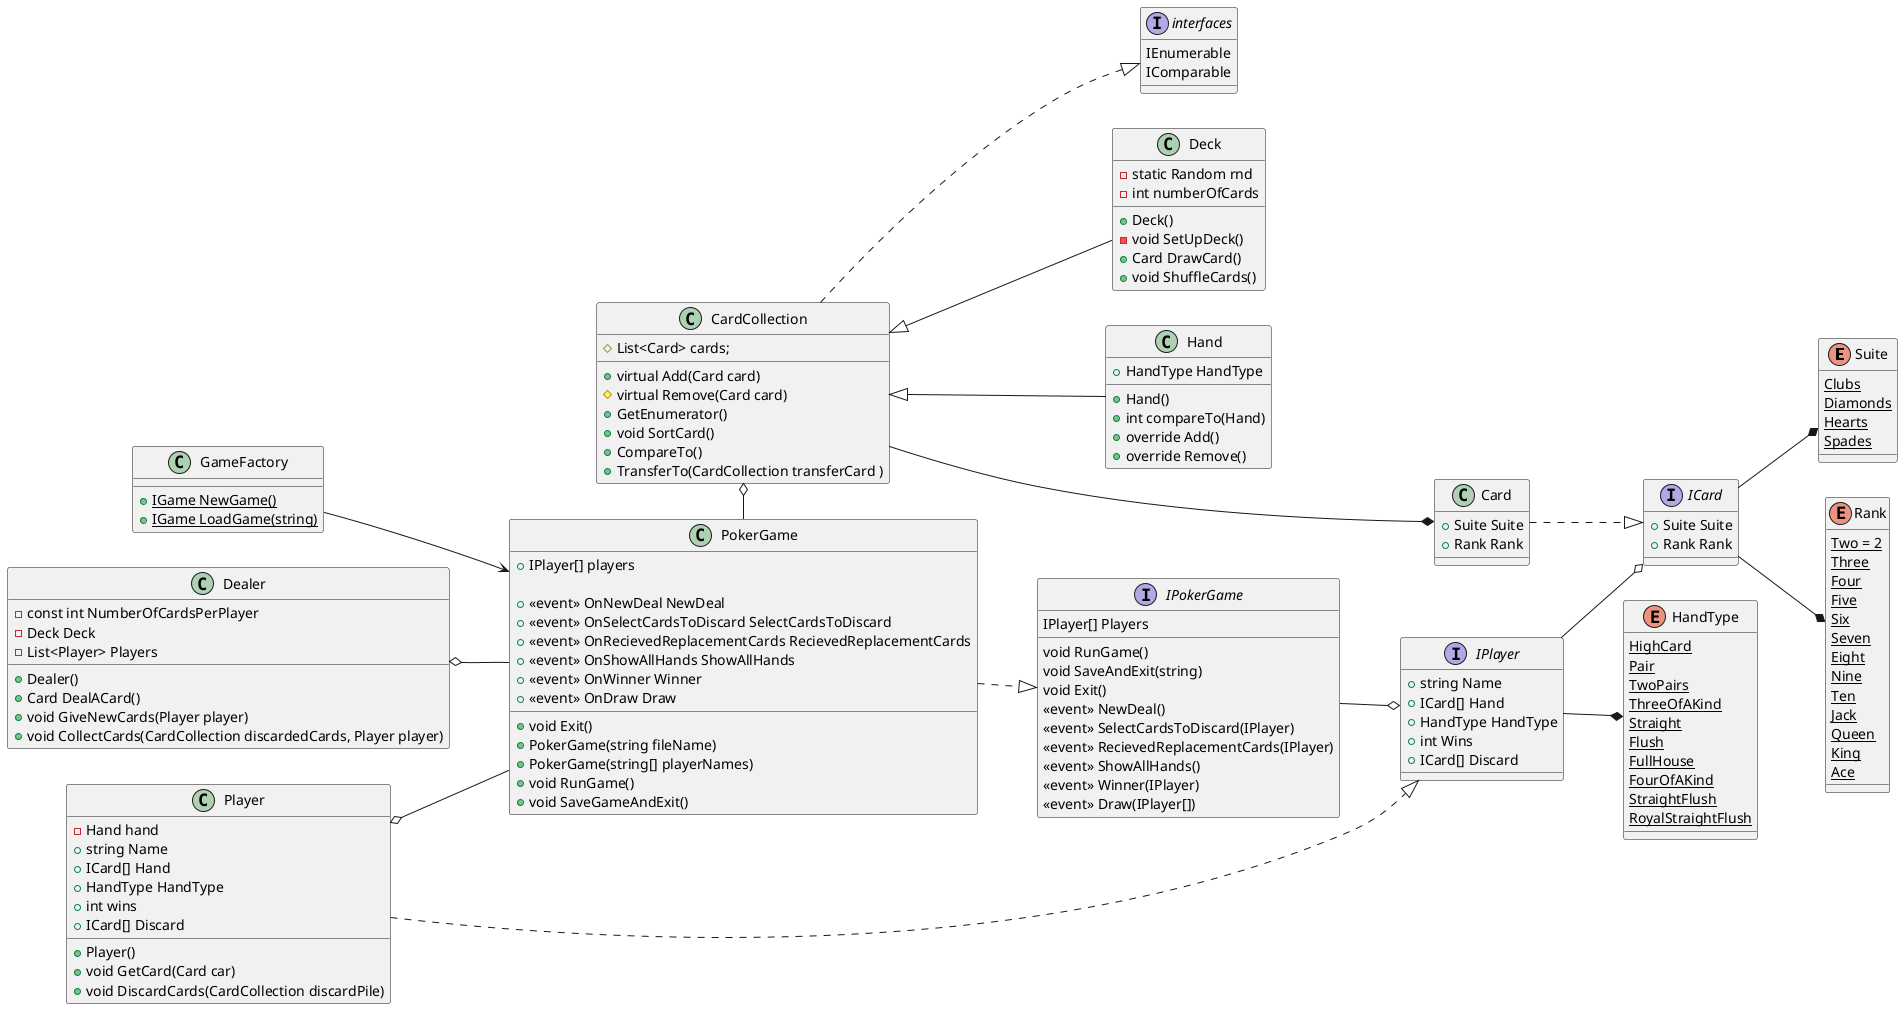 @startuml

left to right direction
enum Suite
{
    {static} Clubs
    {static} Diamonds
    {static} Hearts
    {static} Spades
}
enum Rank
{
    {static} Two = 2
    {static} Three
    {static} Four
    {static} Five
    {static} Six
    {static} Seven
    {static} Eight
    {static} Nine
    {static} Ten
    {static} Jack
    {static} Queen
    {static} King
    {static} Ace
}
enum HandType
{
    {static} HighCard
    {static} Pair
    {static} TwoPairs
    {static} ThreeOfAKind
    {static} Straight
    {static} Flush
    {static} FullHouse
    {static} FourOfAKind
    {static} StraightFlush
    {static} RoyalStraightFlush
}
interface ICard
{
    + Suite Suite
    + Rank Rank
}
ICard --* Rank
ICard --* Suite
interface IPlayer
{
    + string Name
    + ICard[] Hand
    + HandType HandType
    + int Wins
    + ICard[] Discard
}
IPlayer --o ICard
IPlayer --* HandType
interface IPokerGame
{
    IPlayer[] Players
    void RunGame()
    void SaveAndExit(string)
    void Exit()
    <<event>> NewDeal()
    <<event>> SelectCardsToDiscard(IPlayer)
    <<event>> RecievedReplacementCards(IPlayer)
    <<event>> ShowAllHands()
    <<event>> Winner(IPlayer)
    <<event>> Draw(IPlayer[])
}

IPokerGame --o IPlayer
class GameFactory
{
    {static} + IGame NewGame()
    {static} + IGame LoadGame(string)
}
GameFactory --> PokerGame
PokerGame ..|> IPokerGame
CardCollection ..|> interfaces


class PokerGame{
    + IPlayer[] players
    + void Exit()
    + PokerGame(string fileName)
    + PokerGame(string[] playerNames)
    + void RunGame()
    + void SaveGameAndExit()

    + <<event>> OnNewDeal NewDeal
    + <<event>> OnSelectCardsToDiscard SelectCardsToDiscard
    + <<event>> OnRecievedReplacementCards RecievedReplacementCards
    + <<event>> OnShowAllHands ShowAllHands
    + <<event>> OnWinner Winner
    + <<event>> OnDraw Draw
}

interface interfaces
{
IEnumerable
IComparable
}


class CardCollection
{
# List<Card> cards;
+ virtual Add(Card card)
# virtual Remove(Card card)
+ GetEnumerator()
+ void SortCard()
+ CompareTo()
+ TransferTo(CardCollection transferCard )
}

class Player {
+ Player()
- Hand hand
+ string Name
+ ICard[] Hand 
+ HandType HandType
+ int wins
+ ICard[] Discard
+ void GetCard(Card car)
+ void DiscardCards(CardCollection discardPile)
}

class Dealer
{
- const int NumberOfCardsPerPlayer
- Deck Deck
- List<Player> Players
+ Dealer()
+ Card DealACard()
+ void GiveNewCards(Player player)
+ void CollectCards(CardCollection discardedCards, Player player)
}


Dealer o-- PokerGame
CardCollection o- PokerGame
CardCollection <|-- Deck
CardCollection <|-- Hand
CardCollection --*  Card 
Player ..|> IPlayer
Card ..|> ICard
Player o-- PokerGame


class Deck
{
- static Random rnd
- int numberOfCards
+ Deck()
- void SetUpDeck()
+ Card DrawCard()
+ void ShuffleCards()
}


class Card {
 +Suite Suite 
 +Rank Rank
}

class Hand{
+ HandType HandType
+ Hand()
+ int compareTo(Hand)
+ override Add()
+ override Remove()
}




@enduml 

